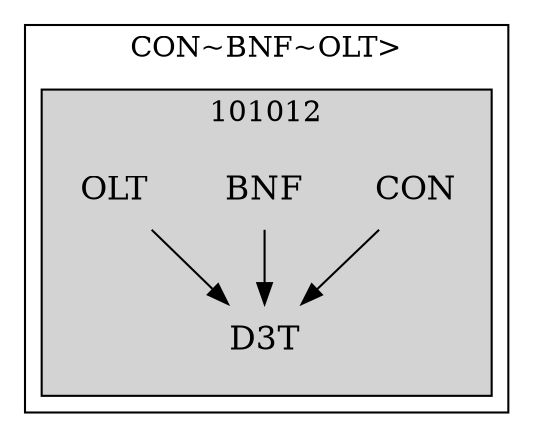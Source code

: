 strict digraph FirstlevelCluster {
	labelloc = "t";
	compound = false;
	subgraph cluster_0 {
	label= "CON~BNF~OLT>";
		subgraph	cluster_2 {
		label = "101012";
			style = filled;
			node	[label = CON, shape = plaintext, fontsize = 16] CON2;
			node	[label = BNF, shape = plaintext, fontsize = 16] BNF2;
			node	[label = D3T, shape = plaintext, fontsize = 16] D3T2;
			node	[label = OLT, shape = plaintext, fontsize = 16] OLT2;
			CON2->D3T2;BNF2->D3T2;OLT2->D3T2;			}
}}